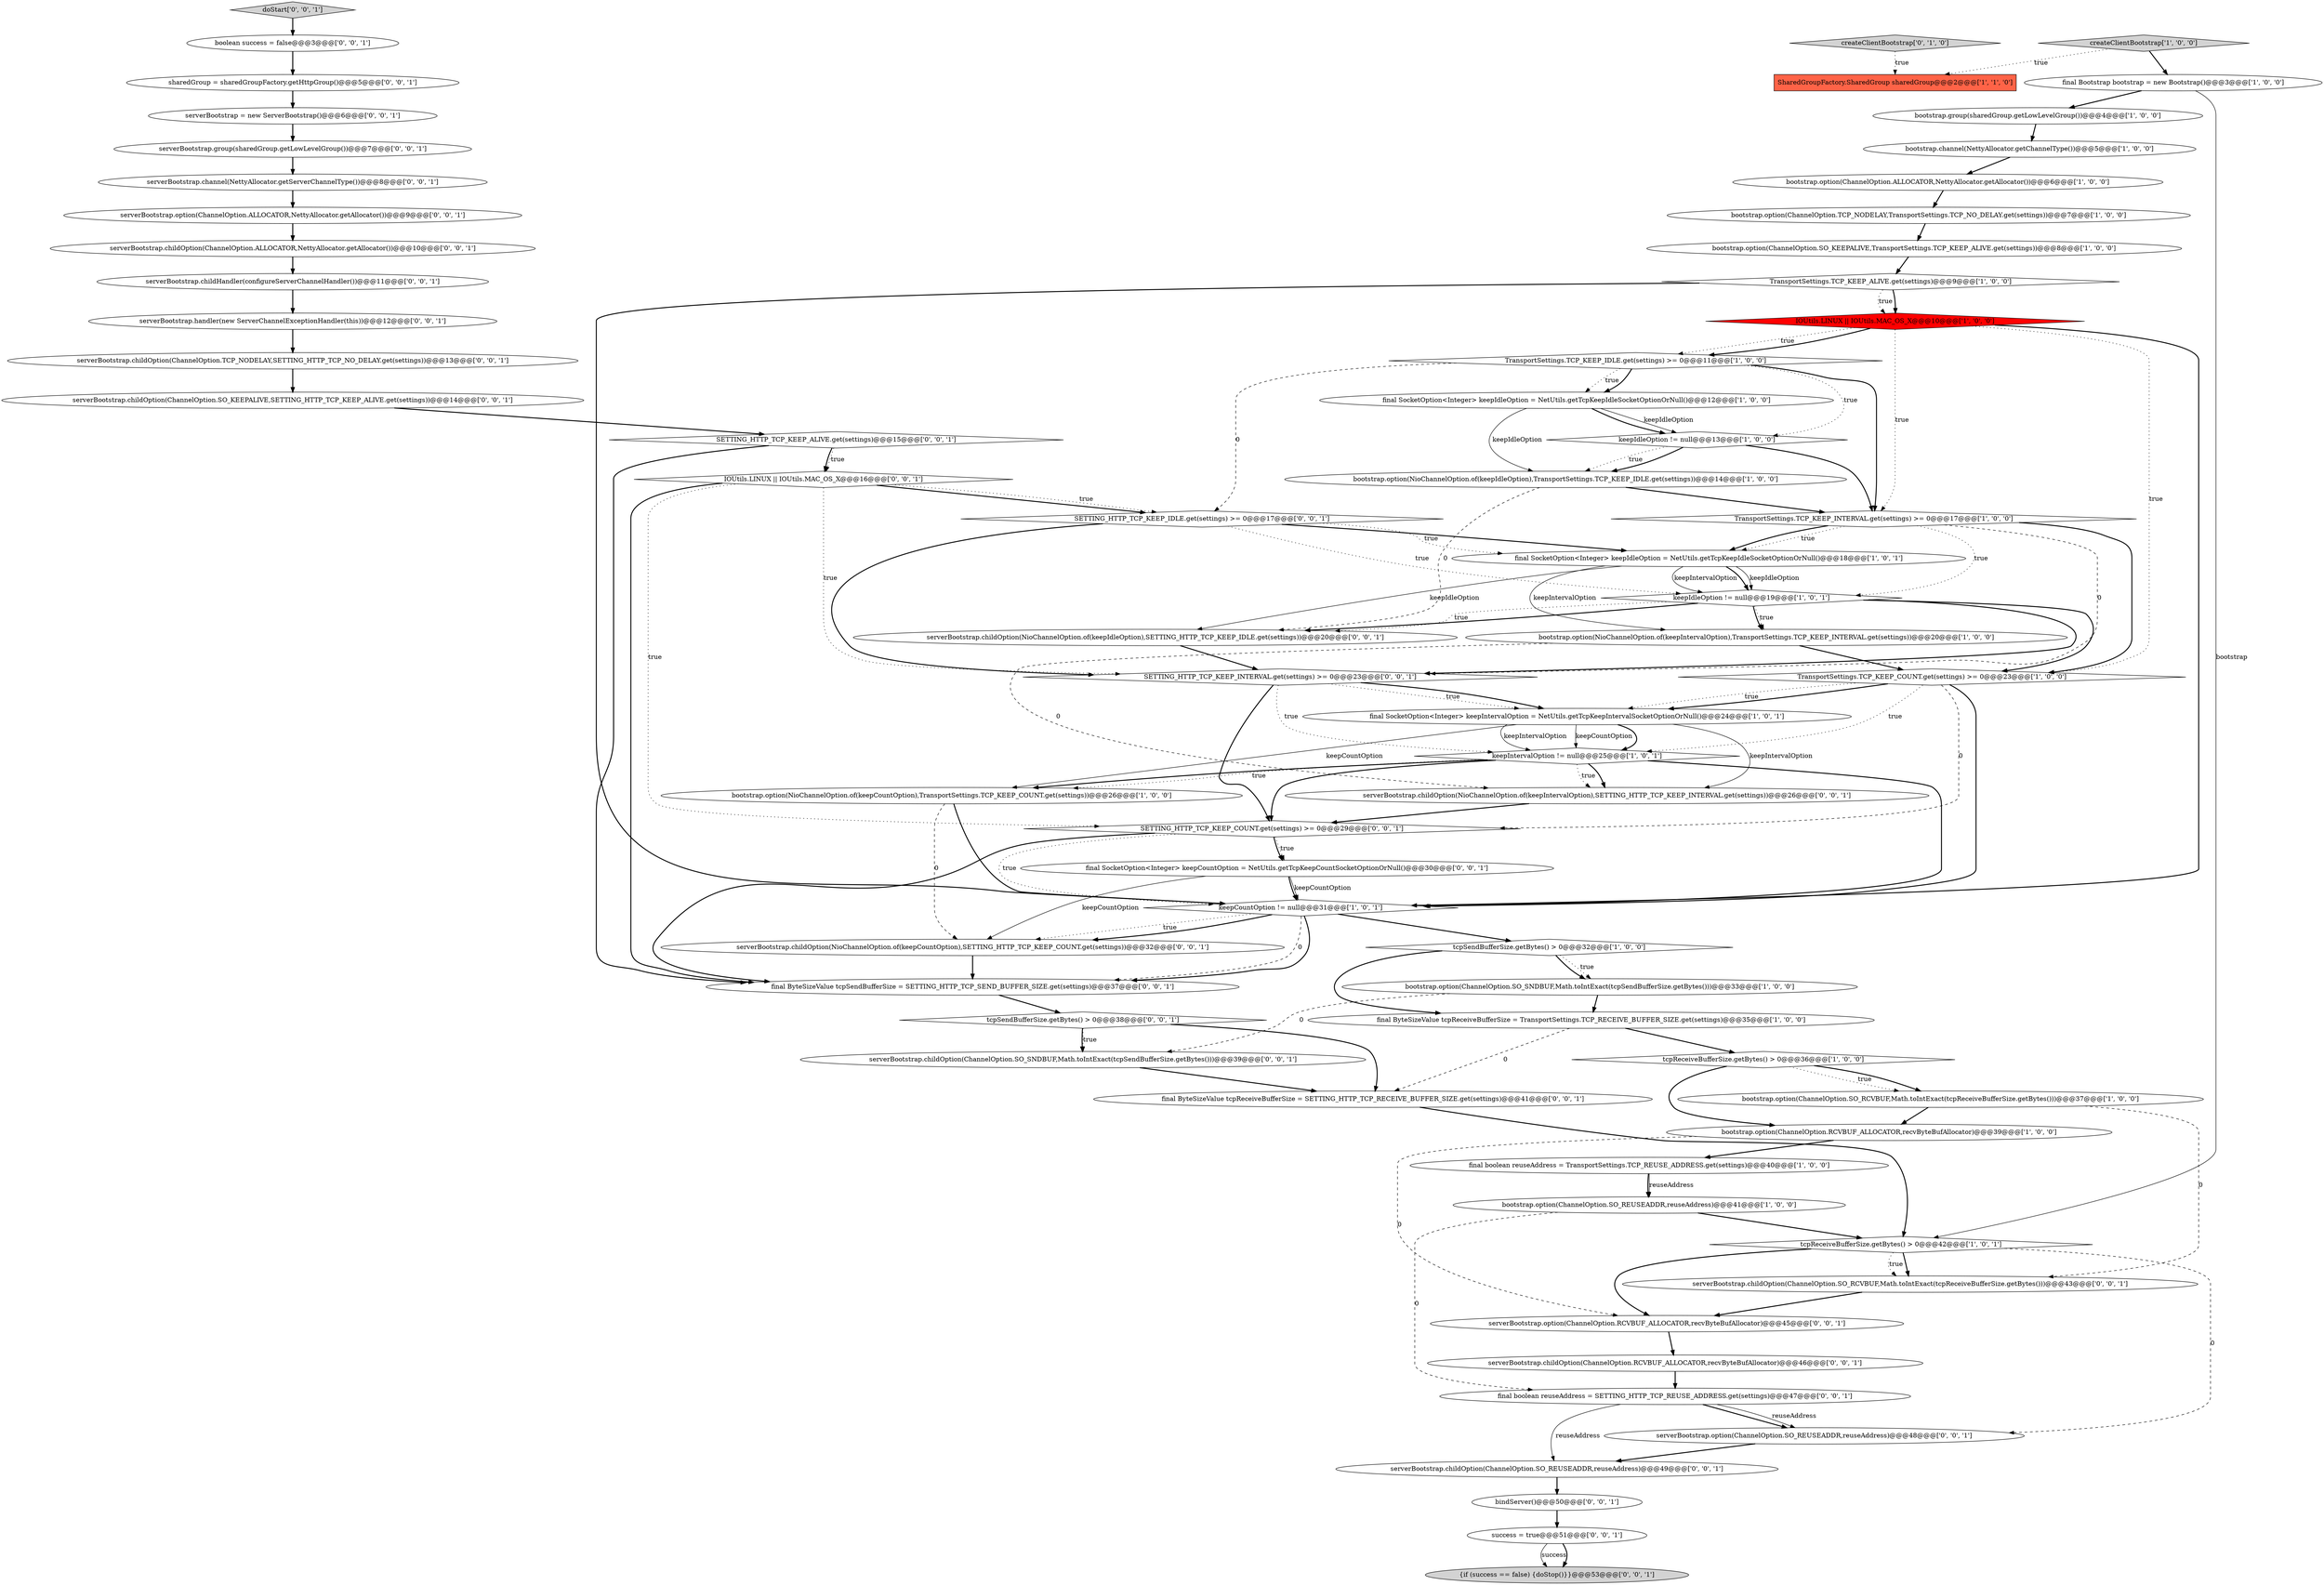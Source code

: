 digraph {
48 [style = filled, label = "serverBootstrap.childOption(NioChannelOption.of(keepIdleOption),SETTING_HTTP_TCP_KEEP_IDLE.get(settings))@@@20@@@['0', '0', '1']", fillcolor = white, shape = ellipse image = "AAA0AAABBB3BBB"];
43 [style = filled, label = "serverBootstrap.childOption(NioChannelOption.of(keepCountOption),SETTING_HTTP_TCP_KEEP_COUNT.get(settings))@@@32@@@['0', '0', '1']", fillcolor = white, shape = ellipse image = "AAA0AAABBB3BBB"];
46 [style = filled, label = "serverBootstrap.childHandler(configureServerChannelHandler())@@@11@@@['0', '0', '1']", fillcolor = white, shape = ellipse image = "AAA0AAABBB3BBB"];
26 [style = filled, label = "bootstrap.group(sharedGroup.getLowLevelGroup())@@@4@@@['1', '0', '0']", fillcolor = white, shape = ellipse image = "AAA0AAABBB1BBB"];
27 [style = filled, label = "bootstrap.option(ChannelOption.TCP_NODELAY,TransportSettings.TCP_NO_DELAY.get(settings))@@@7@@@['1', '0', '0']", fillcolor = white, shape = ellipse image = "AAA0AAABBB1BBB"];
55 [style = filled, label = "final ByteSizeValue tcpReceiveBufferSize = SETTING_HTTP_TCP_RECEIVE_BUFFER_SIZE.get(settings)@@@41@@@['0', '0', '1']", fillcolor = white, shape = ellipse image = "AAA0AAABBB3BBB"];
2 [style = filled, label = "bootstrap.option(ChannelOption.SO_REUSEADDR,reuseAddress)@@@41@@@['1', '0', '0']", fillcolor = white, shape = ellipse image = "AAA0AAABBB1BBB"];
28 [style = filled, label = "final SocketOption<Integer> keepIdleOption = NetUtils.getTcpKeepIdleSocketOptionOrNull()@@@12@@@['1', '0', '0']", fillcolor = white, shape = ellipse image = "AAA0AAABBB1BBB"];
34 [style = filled, label = "serverBootstrap.option(ChannelOption.RCVBUF_ALLOCATOR,recvByteBufAllocator)@@@45@@@['0', '0', '1']", fillcolor = white, shape = ellipse image = "AAA0AAABBB3BBB"];
3 [style = filled, label = "SharedGroupFactory.SharedGroup sharedGroup@@@2@@@['1', '1', '0']", fillcolor = tomato, shape = box image = "AAA0AAABBB1BBB"];
10 [style = filled, label = "bootstrap.option(ChannelOption.SO_KEEPALIVE,TransportSettings.TCP_KEEP_ALIVE.get(settings))@@@8@@@['1', '0', '0']", fillcolor = white, shape = ellipse image = "AAA0AAABBB1BBB"];
8 [style = filled, label = "TransportSettings.TCP_KEEP_IDLE.get(settings) >= 0@@@11@@@['1', '0', '0']", fillcolor = white, shape = diamond image = "AAA0AAABBB1BBB"];
38 [style = filled, label = "serverBootstrap.childOption(ChannelOption.ALLOCATOR,NettyAllocator.getAllocator())@@@10@@@['0', '0', '1']", fillcolor = white, shape = ellipse image = "AAA0AAABBB3BBB"];
12 [style = filled, label = "TransportSettings.TCP_KEEP_ALIVE.get(settings)@@@9@@@['1', '0', '0']", fillcolor = white, shape = diamond image = "AAA0AAABBB1BBB"];
4 [style = filled, label = "final SocketOption<Integer> keepIdleOption = NetUtils.getTcpKeepIdleSocketOptionOrNull()@@@18@@@['1', '0', '1']", fillcolor = white, shape = ellipse image = "AAA0AAABBB1BBB"];
30 [style = filled, label = "bootstrap.option(NioChannelOption.of(keepIdleOption),TransportSettings.TCP_KEEP_IDLE.get(settings))@@@14@@@['1', '0', '0']", fillcolor = white, shape = ellipse image = "AAA0AAABBB1BBB"];
45 [style = filled, label = "success = true@@@51@@@['0', '0', '1']", fillcolor = white, shape = ellipse image = "AAA0AAABBB3BBB"];
52 [style = filled, label = "serverBootstrap.channel(NettyAllocator.getServerChannelType())@@@8@@@['0', '0', '1']", fillcolor = white, shape = ellipse image = "AAA0AAABBB3BBB"];
24 [style = filled, label = "bootstrap.option(ChannelOption.ALLOCATOR,NettyAllocator.getAllocator())@@@6@@@['1', '0', '0']", fillcolor = white, shape = ellipse image = "AAA0AAABBB1BBB"];
51 [style = filled, label = "serverBootstrap.group(sharedGroup.getLowLevelGroup())@@@7@@@['0', '0', '1']", fillcolor = white, shape = ellipse image = "AAA0AAABBB3BBB"];
59 [style = filled, label = "serverBootstrap.childOption(ChannelOption.SO_REUSEADDR,reuseAddress)@@@49@@@['0', '0', '1']", fillcolor = white, shape = ellipse image = "AAA0AAABBB3BBB"];
16 [style = filled, label = "keepIntervalOption != null@@@25@@@['1', '0', '1']", fillcolor = white, shape = diamond image = "AAA0AAABBB1BBB"];
63 [style = filled, label = "serverBootstrap.option(ChannelOption.ALLOCATOR,NettyAllocator.getAllocator())@@@9@@@['0', '0', '1']", fillcolor = white, shape = ellipse image = "AAA0AAABBB3BBB"];
53 [style = filled, label = "serverBootstrap.childOption(ChannelOption.SO_KEEPALIVE,SETTING_HTTP_TCP_KEEP_ALIVE.get(settings))@@@14@@@['0', '0', '1']", fillcolor = white, shape = ellipse image = "AAA0AAABBB3BBB"];
36 [style = filled, label = "serverBootstrap.handler(new ServerChannelExceptionHandler(this))@@@12@@@['0', '0', '1']", fillcolor = white, shape = ellipse image = "AAA0AAABBB3BBB"];
15 [style = filled, label = "bootstrap.option(ChannelOption.RCVBUF_ALLOCATOR,recvByteBufAllocator)@@@39@@@['1', '0', '0']", fillcolor = white, shape = ellipse image = "AAA0AAABBB1BBB"];
18 [style = filled, label = "keepIdleOption != null@@@13@@@['1', '0', '0']", fillcolor = white, shape = diamond image = "AAA0AAABBB1BBB"];
49 [style = filled, label = "serverBootstrap.option(ChannelOption.SO_REUSEADDR,reuseAddress)@@@48@@@['0', '0', '1']", fillcolor = white, shape = ellipse image = "AAA0AAABBB3BBB"];
17 [style = filled, label = "tcpSendBufferSize.getBytes() > 0@@@32@@@['1', '0', '0']", fillcolor = white, shape = diamond image = "AAA0AAABBB1BBB"];
65 [style = filled, label = "serverBootstrap.childOption(ChannelOption.RCVBUF_ALLOCATOR,recvByteBufAllocator)@@@46@@@['0', '0', '1']", fillcolor = white, shape = ellipse image = "AAA0AAABBB3BBB"];
31 [style = filled, label = "bootstrap.channel(NettyAllocator.getChannelType())@@@5@@@['1', '0', '0']", fillcolor = white, shape = ellipse image = "AAA0AAABBB1BBB"];
25 [style = filled, label = "final Bootstrap bootstrap = new Bootstrap()@@@3@@@['1', '0', '0']", fillcolor = white, shape = ellipse image = "AAA0AAABBB1BBB"];
61 [style = filled, label = "sharedGroup = sharedGroupFactory.getHttpGroup()@@@5@@@['0', '0', '1']", fillcolor = white, shape = ellipse image = "AAA0AAABBB3BBB"];
22 [style = filled, label = "bootstrap.option(ChannelOption.SO_RCVBUF,Math.toIntExact(tcpReceiveBufferSize.getBytes()))@@@37@@@['1', '0', '0']", fillcolor = white, shape = ellipse image = "AAA0AAABBB1BBB"];
11 [style = filled, label = "IOUtils.LINUX || IOUtils.MAC_OS_X@@@10@@@['1', '0', '0']", fillcolor = red, shape = diamond image = "AAA1AAABBB1BBB"];
19 [style = filled, label = "bootstrap.option(NioChannelOption.of(keepCountOption),TransportSettings.TCP_KEEP_COUNT.get(settings))@@@26@@@['1', '0', '0']", fillcolor = white, shape = ellipse image = "AAA0AAABBB1BBB"];
14 [style = filled, label = "final ByteSizeValue tcpReceiveBufferSize = TransportSettings.TCP_RECEIVE_BUFFER_SIZE.get(settings)@@@35@@@['1', '0', '0']", fillcolor = white, shape = ellipse image = "AAA0AAABBB1BBB"];
42 [style = filled, label = "final SocketOption<Integer> keepCountOption = NetUtils.getTcpKeepCountSocketOptionOrNull()@@@30@@@['0', '0', '1']", fillcolor = white, shape = ellipse image = "AAA0AAABBB3BBB"];
6 [style = filled, label = "createClientBootstrap['1', '0', '0']", fillcolor = lightgray, shape = diamond image = "AAA0AAABBB1BBB"];
29 [style = filled, label = "final boolean reuseAddress = TransportSettings.TCP_REUSE_ADDRESS.get(settings)@@@40@@@['1', '0', '0']", fillcolor = white, shape = ellipse image = "AAA0AAABBB1BBB"];
58 [style = filled, label = "serverBootstrap.childOption(ChannelOption.SO_RCVBUF,Math.toIntExact(tcpReceiveBufferSize.getBytes()))@@@43@@@['0', '0', '1']", fillcolor = white, shape = ellipse image = "AAA0AAABBB3BBB"];
64 [style = filled, label = "final ByteSizeValue tcpSendBufferSize = SETTING_HTTP_TCP_SEND_BUFFER_SIZE.get(settings)@@@37@@@['0', '0', '1']", fillcolor = white, shape = ellipse image = "AAA0AAABBB3BBB"];
44 [style = filled, label = "SETTING_HTTP_TCP_KEEP_COUNT.get(settings) >= 0@@@29@@@['0', '0', '1']", fillcolor = white, shape = diamond image = "AAA0AAABBB3BBB"];
23 [style = filled, label = "TransportSettings.TCP_KEEP_INTERVAL.get(settings) >= 0@@@17@@@['1', '0', '0']", fillcolor = white, shape = diamond image = "AAA0AAABBB1BBB"];
9 [style = filled, label = "keepCountOption != null@@@31@@@['1', '0', '1']", fillcolor = white, shape = diamond image = "AAA0AAABBB1BBB"];
41 [style = filled, label = "IOUtils.LINUX || IOUtils.MAC_OS_X@@@16@@@['0', '0', '1']", fillcolor = white, shape = diamond image = "AAA0AAABBB3BBB"];
66 [style = filled, label = "serverBootstrap.childOption(NioChannelOption.of(keepIntervalOption),SETTING_HTTP_TCP_KEEP_INTERVAL.get(settings))@@@26@@@['0', '0', '1']", fillcolor = white, shape = ellipse image = "AAA0AAABBB3BBB"];
60 [style = filled, label = "{if (success == false) {doStop()}}@@@53@@@['0', '0', '1']", fillcolor = lightgray, shape = ellipse image = "AAA0AAABBB3BBB"];
56 [style = filled, label = "SETTING_HTTP_TCP_KEEP_IDLE.get(settings) >= 0@@@17@@@['0', '0', '1']", fillcolor = white, shape = diamond image = "AAA0AAABBB3BBB"];
21 [style = filled, label = "tcpReceiveBufferSize.getBytes() > 0@@@42@@@['1', '0', '1']", fillcolor = white, shape = diamond image = "AAA0AAABBB1BBB"];
57 [style = filled, label = "SETTING_HTTP_TCP_KEEP_INTERVAL.get(settings) >= 0@@@23@@@['0', '0', '1']", fillcolor = white, shape = diamond image = "AAA0AAABBB3BBB"];
5 [style = filled, label = "tcpReceiveBufferSize.getBytes() > 0@@@36@@@['1', '0', '0']", fillcolor = white, shape = diamond image = "AAA0AAABBB1BBB"];
13 [style = filled, label = "TransportSettings.TCP_KEEP_COUNT.get(settings) >= 0@@@23@@@['1', '0', '0']", fillcolor = white, shape = diamond image = "AAA0AAABBB1BBB"];
7 [style = filled, label = "final SocketOption<Integer> keepIntervalOption = NetUtils.getTcpKeepIntervalSocketOptionOrNull()@@@24@@@['1', '0', '1']", fillcolor = white, shape = ellipse image = "AAA0AAABBB1BBB"];
0 [style = filled, label = "bootstrap.option(NioChannelOption.of(keepIntervalOption),TransportSettings.TCP_KEEP_INTERVAL.get(settings))@@@20@@@['1', '0', '0']", fillcolor = white, shape = ellipse image = "AAA0AAABBB1BBB"];
33 [style = filled, label = "serverBootstrap.childOption(ChannelOption.SO_SNDBUF,Math.toIntExact(tcpSendBufferSize.getBytes()))@@@39@@@['0', '0', '1']", fillcolor = white, shape = ellipse image = "AAA0AAABBB3BBB"];
39 [style = filled, label = "bindServer()@@@50@@@['0', '0', '1']", fillcolor = white, shape = ellipse image = "AAA0AAABBB3BBB"];
37 [style = filled, label = "serverBootstrap.childOption(ChannelOption.TCP_NODELAY,SETTING_HTTP_TCP_NO_DELAY.get(settings))@@@13@@@['0', '0', '1']", fillcolor = white, shape = ellipse image = "AAA0AAABBB3BBB"];
47 [style = filled, label = "boolean success = false@@@3@@@['0', '0', '1']", fillcolor = white, shape = ellipse image = "AAA0AAABBB3BBB"];
20 [style = filled, label = "bootstrap.option(ChannelOption.SO_SNDBUF,Math.toIntExact(tcpSendBufferSize.getBytes()))@@@33@@@['1', '0', '0']", fillcolor = white, shape = ellipse image = "AAA0AAABBB1BBB"];
40 [style = filled, label = "SETTING_HTTP_TCP_KEEP_ALIVE.get(settings)@@@15@@@['0', '0', '1']", fillcolor = white, shape = diamond image = "AAA0AAABBB3BBB"];
62 [style = filled, label = "final boolean reuseAddress = SETTING_HTTP_TCP_REUSE_ADDRESS.get(settings)@@@47@@@['0', '0', '1']", fillcolor = white, shape = ellipse image = "AAA0AAABBB3BBB"];
54 [style = filled, label = "tcpSendBufferSize.getBytes() > 0@@@38@@@['0', '0', '1']", fillcolor = white, shape = diamond image = "AAA0AAABBB3BBB"];
1 [style = filled, label = "keepIdleOption != null@@@19@@@['1', '0', '1']", fillcolor = white, shape = diamond image = "AAA0AAABBB1BBB"];
32 [style = filled, label = "createClientBootstrap['0', '1', '0']", fillcolor = lightgray, shape = diamond image = "AAA0AAABBB2BBB"];
50 [style = filled, label = "serverBootstrap = new ServerBootstrap()@@@6@@@['0', '0', '1']", fillcolor = white, shape = ellipse image = "AAA0AAABBB3BBB"];
35 [style = filled, label = "doStart['0', '0', '1']", fillcolor = lightgray, shape = diamond image = "AAA0AAABBB3BBB"];
54->55 [style = bold, label=""];
8->28 [style = dotted, label="true"];
49->59 [style = bold, label=""];
22->15 [style = bold, label=""];
0->13 [style = bold, label=""];
7->19 [style = solid, label="keepCountOption"];
42->9 [style = bold, label=""];
21->58 [style = bold, label=""];
65->62 [style = bold, label=""];
4->48 [style = solid, label="keepIdleOption"];
18->30 [style = bold, label=""];
5->15 [style = bold, label=""];
16->66 [style = bold, label=""];
28->18 [style = solid, label="keepIdleOption"];
9->43 [style = bold, label=""];
12->9 [style = bold, label=""];
11->9 [style = bold, label=""];
0->66 [style = dashed, label="0"];
9->64 [style = dashed, label="0"];
1->13 [style = bold, label=""];
37->53 [style = bold, label=""];
29->2 [style = bold, label=""];
23->4 [style = dotted, label="true"];
19->9 [style = bold, label=""];
5->22 [style = dotted, label="true"];
23->13 [style = bold, label=""];
10->12 [style = bold, label=""];
17->14 [style = bold, label=""];
41->64 [style = bold, label=""];
7->16 [style = bold, label=""];
32->3 [style = dotted, label="true"];
54->33 [style = bold, label=""];
62->49 [style = bold, label=""];
45->60 [style = solid, label="success"];
11->8 [style = dotted, label="true"];
1->0 [style = dotted, label="true"];
63->38 [style = bold, label=""];
6->3 [style = dotted, label="true"];
23->57 [style = dashed, label="0"];
24->27 [style = bold, label=""];
16->9 [style = bold, label=""];
44->9 [style = dotted, label="true"];
17->20 [style = bold, label=""];
40->41 [style = dotted, label="true"];
17->20 [style = dotted, label="true"];
21->58 [style = dotted, label="true"];
8->28 [style = bold, label=""];
25->21 [style = solid, label="bootstrap"];
7->16 [style = solid, label="keepIntervalOption"];
9->64 [style = bold, label=""];
28->18 [style = bold, label=""];
15->34 [style = dashed, label="0"];
8->23 [style = bold, label=""];
57->7 [style = dotted, label="true"];
12->11 [style = bold, label=""];
7->66 [style = solid, label="keepIntervalOption"];
46->36 [style = bold, label=""];
9->17 [style = bold, label=""];
39->45 [style = bold, label=""];
20->14 [style = bold, label=""];
1->0 [style = bold, label=""];
59->39 [style = bold, label=""];
56->57 [style = bold, label=""];
11->13 [style = dotted, label="true"];
13->7 [style = dotted, label="true"];
16->19 [style = bold, label=""];
12->11 [style = dotted, label="true"];
13->44 [style = dashed, label="0"];
23->1 [style = dotted, label="true"];
44->42 [style = dotted, label="true"];
2->21 [style = bold, label=""];
57->7 [style = bold, label=""];
25->26 [style = bold, label=""];
9->43 [style = dotted, label="true"];
41->57 [style = dotted, label="true"];
8->18 [style = dotted, label="true"];
11->8 [style = bold, label=""];
38->46 [style = bold, label=""];
58->34 [style = bold, label=""];
36->37 [style = bold, label=""];
45->60 [style = bold, label=""];
20->33 [style = dashed, label="0"];
5->22 [style = bold, label=""];
15->29 [style = bold, label=""];
52->63 [style = bold, label=""];
13->16 [style = dotted, label="true"];
44->42 [style = bold, label=""];
56->4 [style = dotted, label="true"];
4->1 [style = solid, label="keepIntervalOption"];
18->23 [style = bold, label=""];
22->58 [style = dashed, label="0"];
31->24 [style = bold, label=""];
1->48 [style = bold, label=""];
33->55 [style = bold, label=""];
47->61 [style = bold, label=""];
21->34 [style = bold, label=""];
53->40 [style = bold, label=""];
1->48 [style = dotted, label="true"];
42->9 [style = solid, label="keepCountOption"];
51->52 [style = bold, label=""];
34->65 [style = bold, label=""];
26->31 [style = bold, label=""];
1->57 [style = bold, label=""];
42->43 [style = solid, label="keepCountOption"];
16->44 [style = bold, label=""];
28->30 [style = solid, label="keepIdleOption"];
27->10 [style = bold, label=""];
14->55 [style = dashed, label="0"];
62->49 [style = solid, label="reuseAddress"];
56->1 [style = dotted, label="true"];
4->1 [style = bold, label=""];
13->9 [style = bold, label=""];
29->2 [style = solid, label="reuseAddress"];
41->44 [style = dotted, label="true"];
54->33 [style = dotted, label="true"];
14->5 [style = bold, label=""];
16->19 [style = dotted, label="true"];
43->64 [style = bold, label=""];
7->16 [style = solid, label="keepCountOption"];
55->21 [style = bold, label=""];
48->57 [style = bold, label=""];
4->0 [style = solid, label="keepIntervalOption"];
62->59 [style = solid, label="reuseAddress"];
30->23 [style = bold, label=""];
11->23 [style = dotted, label="true"];
23->4 [style = bold, label=""];
40->64 [style = bold, label=""];
41->56 [style = bold, label=""];
64->54 [style = bold, label=""];
4->1 [style = solid, label="keepIdleOption"];
41->56 [style = dotted, label="true"];
16->66 [style = dotted, label="true"];
8->56 [style = dashed, label="0"];
56->4 [style = bold, label=""];
57->16 [style = dotted, label="true"];
13->7 [style = bold, label=""];
30->48 [style = dashed, label="0"];
50->51 [style = bold, label=""];
19->43 [style = dashed, label="0"];
40->41 [style = bold, label=""];
61->50 [style = bold, label=""];
35->47 [style = bold, label=""];
57->44 [style = bold, label=""];
21->49 [style = dashed, label="0"];
2->62 [style = dashed, label="0"];
44->64 [style = bold, label=""];
66->44 [style = bold, label=""];
6->25 [style = bold, label=""];
18->30 [style = dotted, label="true"];
}
